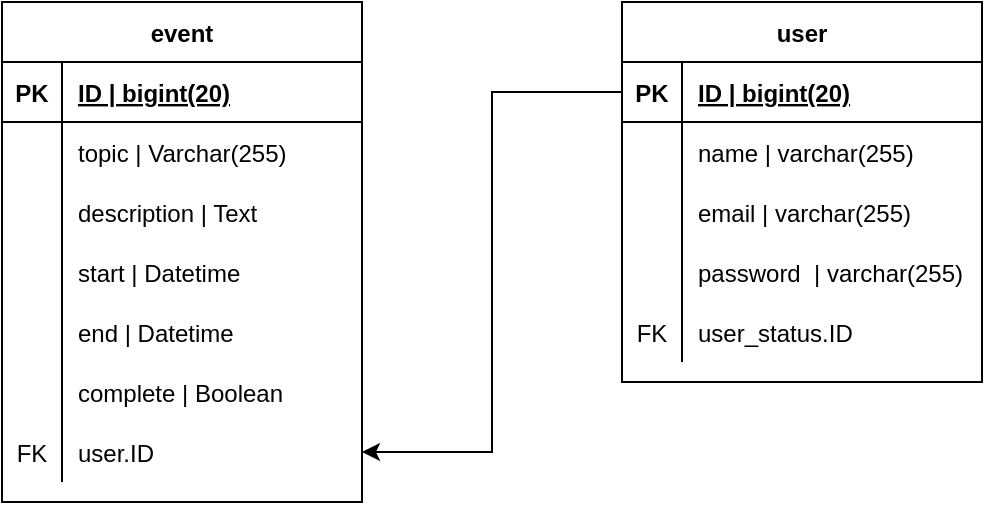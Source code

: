 <mxfile version="16.2.4" type="github">
  <diagram id="KRZktp8JnDGQaJSv5hN2" name="Page-1">
    <mxGraphModel dx="828" dy="483" grid="1" gridSize="10" guides="1" tooltips="1" connect="1" arrows="1" fold="1" page="1" pageScale="1" pageWidth="1654" pageHeight="1169" math="0" shadow="0">
      <root>
        <mxCell id="0" />
        <mxCell id="1" parent="0" />
        <mxCell id="GNFeMY1xJ4hEpTwlUvuc-1" value="event" style="shape=table;startSize=30;container=1;collapsible=1;childLayout=tableLayout;fixedRows=1;rowLines=0;fontStyle=1;align=center;resizeLast=1;" parent="1" vertex="1">
          <mxGeometry x="440" y="100" width="180" height="250" as="geometry" />
        </mxCell>
        <mxCell id="GNFeMY1xJ4hEpTwlUvuc-2" value="" style="shape=partialRectangle;collapsible=0;dropTarget=0;pointerEvents=0;fillColor=none;top=0;left=0;bottom=1;right=0;points=[[0,0.5],[1,0.5]];portConstraint=eastwest;" parent="GNFeMY1xJ4hEpTwlUvuc-1" vertex="1">
          <mxGeometry y="30" width="180" height="30" as="geometry" />
        </mxCell>
        <mxCell id="GNFeMY1xJ4hEpTwlUvuc-3" value="PK" style="shape=partialRectangle;connectable=0;fillColor=none;top=0;left=0;bottom=0;right=0;fontStyle=1;overflow=hidden;" parent="GNFeMY1xJ4hEpTwlUvuc-2" vertex="1">
          <mxGeometry width="30" height="30" as="geometry">
            <mxRectangle width="30" height="30" as="alternateBounds" />
          </mxGeometry>
        </mxCell>
        <mxCell id="GNFeMY1xJ4hEpTwlUvuc-4" value="ID | bigint(20)" style="shape=partialRectangle;connectable=0;fillColor=none;top=0;left=0;bottom=0;right=0;align=left;spacingLeft=6;fontStyle=5;overflow=hidden;" parent="GNFeMY1xJ4hEpTwlUvuc-2" vertex="1">
          <mxGeometry x="30" width="150" height="30" as="geometry">
            <mxRectangle width="150" height="30" as="alternateBounds" />
          </mxGeometry>
        </mxCell>
        <mxCell id="GNFeMY1xJ4hEpTwlUvuc-8" value="" style="shape=partialRectangle;collapsible=0;dropTarget=0;pointerEvents=0;fillColor=none;top=0;left=0;bottom=0;right=0;points=[[0,0.5],[1,0.5]];portConstraint=eastwest;" parent="GNFeMY1xJ4hEpTwlUvuc-1" vertex="1">
          <mxGeometry y="60" width="180" height="30" as="geometry" />
        </mxCell>
        <mxCell id="GNFeMY1xJ4hEpTwlUvuc-9" value="" style="shape=partialRectangle;connectable=0;fillColor=none;top=0;left=0;bottom=0;right=0;editable=1;overflow=hidden;" parent="GNFeMY1xJ4hEpTwlUvuc-8" vertex="1">
          <mxGeometry width="30" height="30" as="geometry">
            <mxRectangle width="30" height="30" as="alternateBounds" />
          </mxGeometry>
        </mxCell>
        <mxCell id="GNFeMY1xJ4hEpTwlUvuc-10" value="topic | Varchar(255)" style="shape=partialRectangle;connectable=0;fillColor=none;top=0;left=0;bottom=0;right=0;align=left;spacingLeft=6;overflow=hidden;" parent="GNFeMY1xJ4hEpTwlUvuc-8" vertex="1">
          <mxGeometry x="30" width="150" height="30" as="geometry">
            <mxRectangle width="150" height="30" as="alternateBounds" />
          </mxGeometry>
        </mxCell>
        <mxCell id="68Wq_IcycO9t452cmRCK-23" value="" style="shape=partialRectangle;collapsible=0;dropTarget=0;pointerEvents=0;fillColor=none;top=0;left=0;bottom=0;right=0;points=[[0,0.5],[1,0.5]];portConstraint=eastwest;" parent="GNFeMY1xJ4hEpTwlUvuc-1" vertex="1">
          <mxGeometry y="90" width="180" height="30" as="geometry" />
        </mxCell>
        <mxCell id="68Wq_IcycO9t452cmRCK-24" value="" style="shape=partialRectangle;connectable=0;fillColor=none;top=0;left=0;bottom=0;right=0;editable=1;overflow=hidden;" parent="68Wq_IcycO9t452cmRCK-23" vertex="1">
          <mxGeometry width="30" height="30" as="geometry">
            <mxRectangle width="30" height="30" as="alternateBounds" />
          </mxGeometry>
        </mxCell>
        <mxCell id="68Wq_IcycO9t452cmRCK-25" value="description | Text" style="shape=partialRectangle;connectable=0;fillColor=none;top=0;left=0;bottom=0;right=0;align=left;spacingLeft=6;overflow=hidden;" parent="68Wq_IcycO9t452cmRCK-23" vertex="1">
          <mxGeometry x="30" width="150" height="30" as="geometry">
            <mxRectangle width="150" height="30" as="alternateBounds" />
          </mxGeometry>
        </mxCell>
        <mxCell id="GNFeMY1xJ4hEpTwlUvuc-11" value="" style="shape=partialRectangle;collapsible=0;dropTarget=0;pointerEvents=0;fillColor=none;top=0;left=0;bottom=0;right=0;points=[[0,0.5],[1,0.5]];portConstraint=eastwest;" parent="GNFeMY1xJ4hEpTwlUvuc-1" vertex="1">
          <mxGeometry y="120" width="180" height="30" as="geometry" />
        </mxCell>
        <mxCell id="GNFeMY1xJ4hEpTwlUvuc-12" value="" style="shape=partialRectangle;connectable=0;fillColor=none;top=0;left=0;bottom=0;right=0;editable=1;overflow=hidden;" parent="GNFeMY1xJ4hEpTwlUvuc-11" vertex="1">
          <mxGeometry width="30" height="30" as="geometry">
            <mxRectangle width="30" height="30" as="alternateBounds" />
          </mxGeometry>
        </mxCell>
        <mxCell id="GNFeMY1xJ4hEpTwlUvuc-13" value="start | Datetime" style="shape=partialRectangle;connectable=0;fillColor=none;top=0;left=0;bottom=0;right=0;align=left;spacingLeft=6;overflow=hidden;" parent="GNFeMY1xJ4hEpTwlUvuc-11" vertex="1">
          <mxGeometry x="30" width="150" height="30" as="geometry">
            <mxRectangle width="150" height="30" as="alternateBounds" />
          </mxGeometry>
        </mxCell>
        <mxCell id="GNFeMY1xJ4hEpTwlUvuc-14" value="" style="shape=partialRectangle;collapsible=0;dropTarget=0;pointerEvents=0;fillColor=none;top=0;left=0;bottom=0;right=0;points=[[0,0.5],[1,0.5]];portConstraint=eastwest;" parent="GNFeMY1xJ4hEpTwlUvuc-1" vertex="1">
          <mxGeometry y="150" width="180" height="30" as="geometry" />
        </mxCell>
        <mxCell id="GNFeMY1xJ4hEpTwlUvuc-15" value="" style="shape=partialRectangle;connectable=0;fillColor=none;top=0;left=0;bottom=0;right=0;editable=1;overflow=hidden;" parent="GNFeMY1xJ4hEpTwlUvuc-14" vertex="1">
          <mxGeometry width="30" height="30" as="geometry">
            <mxRectangle width="30" height="30" as="alternateBounds" />
          </mxGeometry>
        </mxCell>
        <mxCell id="GNFeMY1xJ4hEpTwlUvuc-16" value="end | Datetime" style="shape=partialRectangle;connectable=0;fillColor=none;top=0;left=0;bottom=0;right=0;align=left;spacingLeft=6;overflow=hidden;" parent="GNFeMY1xJ4hEpTwlUvuc-14" vertex="1">
          <mxGeometry x="30" width="150" height="30" as="geometry">
            <mxRectangle width="150" height="30" as="alternateBounds" />
          </mxGeometry>
        </mxCell>
        <mxCell id="GNFeMY1xJ4hEpTwlUvuc-20" value="" style="shape=partialRectangle;collapsible=0;dropTarget=0;pointerEvents=0;fillColor=none;top=0;left=0;bottom=0;right=0;points=[[0,0.5],[1,0.5]];portConstraint=eastwest;" parent="GNFeMY1xJ4hEpTwlUvuc-1" vertex="1">
          <mxGeometry y="180" width="180" height="30" as="geometry" />
        </mxCell>
        <mxCell id="GNFeMY1xJ4hEpTwlUvuc-21" value="" style="shape=partialRectangle;connectable=0;fillColor=none;top=0;left=0;bottom=0;right=0;editable=1;overflow=hidden;" parent="GNFeMY1xJ4hEpTwlUvuc-20" vertex="1">
          <mxGeometry width="30" height="30" as="geometry">
            <mxRectangle width="30" height="30" as="alternateBounds" />
          </mxGeometry>
        </mxCell>
        <mxCell id="GNFeMY1xJ4hEpTwlUvuc-22" value="complete | Boolean" style="shape=partialRectangle;connectable=0;fillColor=none;top=0;left=0;bottom=0;right=0;align=left;spacingLeft=6;overflow=hidden;" parent="GNFeMY1xJ4hEpTwlUvuc-20" vertex="1">
          <mxGeometry x="30" width="150" height="30" as="geometry">
            <mxRectangle width="150" height="30" as="alternateBounds" />
          </mxGeometry>
        </mxCell>
        <mxCell id="GNFeMY1xJ4hEpTwlUvuc-23" value="" style="shape=partialRectangle;collapsible=0;dropTarget=0;pointerEvents=0;fillColor=none;top=0;left=0;bottom=0;right=0;points=[[0,0.5],[1,0.5]];portConstraint=eastwest;" parent="GNFeMY1xJ4hEpTwlUvuc-1" vertex="1">
          <mxGeometry y="210" width="180" height="30" as="geometry" />
        </mxCell>
        <mxCell id="GNFeMY1xJ4hEpTwlUvuc-24" value="FK" style="shape=partialRectangle;connectable=0;fillColor=none;top=0;left=0;bottom=0;right=0;editable=1;overflow=hidden;" parent="GNFeMY1xJ4hEpTwlUvuc-23" vertex="1">
          <mxGeometry width="30" height="30" as="geometry">
            <mxRectangle width="30" height="30" as="alternateBounds" />
          </mxGeometry>
        </mxCell>
        <mxCell id="GNFeMY1xJ4hEpTwlUvuc-25" value="user.ID" style="shape=partialRectangle;connectable=0;fillColor=none;top=0;left=0;bottom=0;right=0;align=left;spacingLeft=6;overflow=hidden;" parent="GNFeMY1xJ4hEpTwlUvuc-23" vertex="1">
          <mxGeometry x="30" width="150" height="30" as="geometry">
            <mxRectangle width="150" height="30" as="alternateBounds" />
          </mxGeometry>
        </mxCell>
        <mxCell id="GNFeMY1xJ4hEpTwlUvuc-26" value="user" style="shape=table;startSize=30;container=1;collapsible=1;childLayout=tableLayout;fixedRows=1;rowLines=0;fontStyle=1;align=center;resizeLast=1;" parent="1" vertex="1">
          <mxGeometry x="750" y="100" width="180" height="190" as="geometry" />
        </mxCell>
        <mxCell id="GNFeMY1xJ4hEpTwlUvuc-27" value="" style="shape=partialRectangle;collapsible=0;dropTarget=0;pointerEvents=0;fillColor=none;top=0;left=0;bottom=1;right=0;points=[[0,0.5],[1,0.5]];portConstraint=eastwest;" parent="GNFeMY1xJ4hEpTwlUvuc-26" vertex="1">
          <mxGeometry y="30" width="180" height="30" as="geometry" />
        </mxCell>
        <mxCell id="GNFeMY1xJ4hEpTwlUvuc-28" value="PK" style="shape=partialRectangle;connectable=0;fillColor=none;top=0;left=0;bottom=0;right=0;fontStyle=1;overflow=hidden;" parent="GNFeMY1xJ4hEpTwlUvuc-27" vertex="1">
          <mxGeometry width="30" height="30" as="geometry">
            <mxRectangle width="30" height="30" as="alternateBounds" />
          </mxGeometry>
        </mxCell>
        <mxCell id="GNFeMY1xJ4hEpTwlUvuc-29" value="ID | bigint(20)" style="shape=partialRectangle;connectable=0;fillColor=none;top=0;left=0;bottom=0;right=0;align=left;spacingLeft=6;fontStyle=5;overflow=hidden;" parent="GNFeMY1xJ4hEpTwlUvuc-27" vertex="1">
          <mxGeometry x="30" width="150" height="30" as="geometry">
            <mxRectangle width="150" height="30" as="alternateBounds" />
          </mxGeometry>
        </mxCell>
        <mxCell id="GNFeMY1xJ4hEpTwlUvuc-30" value="" style="shape=partialRectangle;collapsible=0;dropTarget=0;pointerEvents=0;fillColor=none;top=0;left=0;bottom=0;right=0;points=[[0,0.5],[1,0.5]];portConstraint=eastwest;" parent="GNFeMY1xJ4hEpTwlUvuc-26" vertex="1">
          <mxGeometry y="60" width="180" height="30" as="geometry" />
        </mxCell>
        <mxCell id="GNFeMY1xJ4hEpTwlUvuc-31" value="" style="shape=partialRectangle;connectable=0;fillColor=none;top=0;left=0;bottom=0;right=0;editable=1;overflow=hidden;" parent="GNFeMY1xJ4hEpTwlUvuc-30" vertex="1">
          <mxGeometry width="30" height="30" as="geometry">
            <mxRectangle width="30" height="30" as="alternateBounds" />
          </mxGeometry>
        </mxCell>
        <mxCell id="GNFeMY1xJ4hEpTwlUvuc-32" value="name | varchar(255)" style="shape=partialRectangle;connectable=0;fillColor=none;top=0;left=0;bottom=0;right=0;align=left;spacingLeft=6;overflow=hidden;" parent="GNFeMY1xJ4hEpTwlUvuc-30" vertex="1">
          <mxGeometry x="30" width="150" height="30" as="geometry">
            <mxRectangle width="150" height="30" as="alternateBounds" />
          </mxGeometry>
        </mxCell>
        <mxCell id="GNFeMY1xJ4hEpTwlUvuc-36" value="" style="shape=partialRectangle;collapsible=0;dropTarget=0;pointerEvents=0;fillColor=none;top=0;left=0;bottom=0;right=0;points=[[0,0.5],[1,0.5]];portConstraint=eastwest;" parent="GNFeMY1xJ4hEpTwlUvuc-26" vertex="1">
          <mxGeometry y="90" width="180" height="30" as="geometry" />
        </mxCell>
        <mxCell id="GNFeMY1xJ4hEpTwlUvuc-37" value="" style="shape=partialRectangle;connectable=0;fillColor=none;top=0;left=0;bottom=0;right=0;editable=1;overflow=hidden;" parent="GNFeMY1xJ4hEpTwlUvuc-36" vertex="1">
          <mxGeometry width="30" height="30" as="geometry">
            <mxRectangle width="30" height="30" as="alternateBounds" />
          </mxGeometry>
        </mxCell>
        <mxCell id="GNFeMY1xJ4hEpTwlUvuc-38" value="email | varchar(255)" style="shape=partialRectangle;connectable=0;fillColor=none;top=0;left=0;bottom=0;right=0;align=left;spacingLeft=6;overflow=hidden;" parent="GNFeMY1xJ4hEpTwlUvuc-36" vertex="1">
          <mxGeometry x="30" width="150" height="30" as="geometry">
            <mxRectangle width="150" height="30" as="alternateBounds" />
          </mxGeometry>
        </mxCell>
        <mxCell id="GNFeMY1xJ4hEpTwlUvuc-39" value="" style="shape=partialRectangle;collapsible=0;dropTarget=0;pointerEvents=0;fillColor=none;top=0;left=0;bottom=0;right=0;points=[[0,0.5],[1,0.5]];portConstraint=eastwest;" parent="GNFeMY1xJ4hEpTwlUvuc-26" vertex="1">
          <mxGeometry y="120" width="180" height="30" as="geometry" />
        </mxCell>
        <mxCell id="GNFeMY1xJ4hEpTwlUvuc-40" value="" style="shape=partialRectangle;connectable=0;fillColor=none;top=0;left=0;bottom=0;right=0;editable=1;overflow=hidden;" parent="GNFeMY1xJ4hEpTwlUvuc-39" vertex="1">
          <mxGeometry width="30" height="30" as="geometry">
            <mxRectangle width="30" height="30" as="alternateBounds" />
          </mxGeometry>
        </mxCell>
        <mxCell id="GNFeMY1xJ4hEpTwlUvuc-41" value="password  | varchar(255)" style="shape=partialRectangle;connectable=0;fillColor=none;top=0;left=0;bottom=0;right=0;align=left;spacingLeft=6;overflow=hidden;" parent="GNFeMY1xJ4hEpTwlUvuc-39" vertex="1">
          <mxGeometry x="30" width="150" height="30" as="geometry">
            <mxRectangle width="150" height="30" as="alternateBounds" />
          </mxGeometry>
        </mxCell>
        <mxCell id="GNFeMY1xJ4hEpTwlUvuc-42" value="" style="shape=partialRectangle;collapsible=0;dropTarget=0;pointerEvents=0;fillColor=none;top=0;left=0;bottom=0;right=0;points=[[0,0.5],[1,0.5]];portConstraint=eastwest;" parent="GNFeMY1xJ4hEpTwlUvuc-26" vertex="1">
          <mxGeometry y="150" width="180" height="30" as="geometry" />
        </mxCell>
        <mxCell id="GNFeMY1xJ4hEpTwlUvuc-43" value="FK" style="shape=partialRectangle;connectable=0;fillColor=none;top=0;left=0;bottom=0;right=0;editable=1;overflow=hidden;" parent="GNFeMY1xJ4hEpTwlUvuc-42" vertex="1">
          <mxGeometry width="30" height="30" as="geometry">
            <mxRectangle width="30" height="30" as="alternateBounds" />
          </mxGeometry>
        </mxCell>
        <mxCell id="GNFeMY1xJ4hEpTwlUvuc-44" value="user_status.ID" style="shape=partialRectangle;connectable=0;fillColor=none;top=0;left=0;bottom=0;right=0;align=left;spacingLeft=6;overflow=hidden;" parent="GNFeMY1xJ4hEpTwlUvuc-42" vertex="1">
          <mxGeometry x="30" width="150" height="30" as="geometry">
            <mxRectangle width="150" height="30" as="alternateBounds" />
          </mxGeometry>
        </mxCell>
        <mxCell id="GNFeMY1xJ4hEpTwlUvuc-64" style="edgeStyle=orthogonalEdgeStyle;rounded=0;orthogonalLoop=1;jettySize=auto;html=1;exitX=0;exitY=0.5;exitDx=0;exitDy=0;entryX=1;entryY=0.5;entryDx=0;entryDy=0;" parent="1" source="GNFeMY1xJ4hEpTwlUvuc-27" target="GNFeMY1xJ4hEpTwlUvuc-23" edge="1">
          <mxGeometry relative="1" as="geometry" />
        </mxCell>
      </root>
    </mxGraphModel>
  </diagram>
</mxfile>
